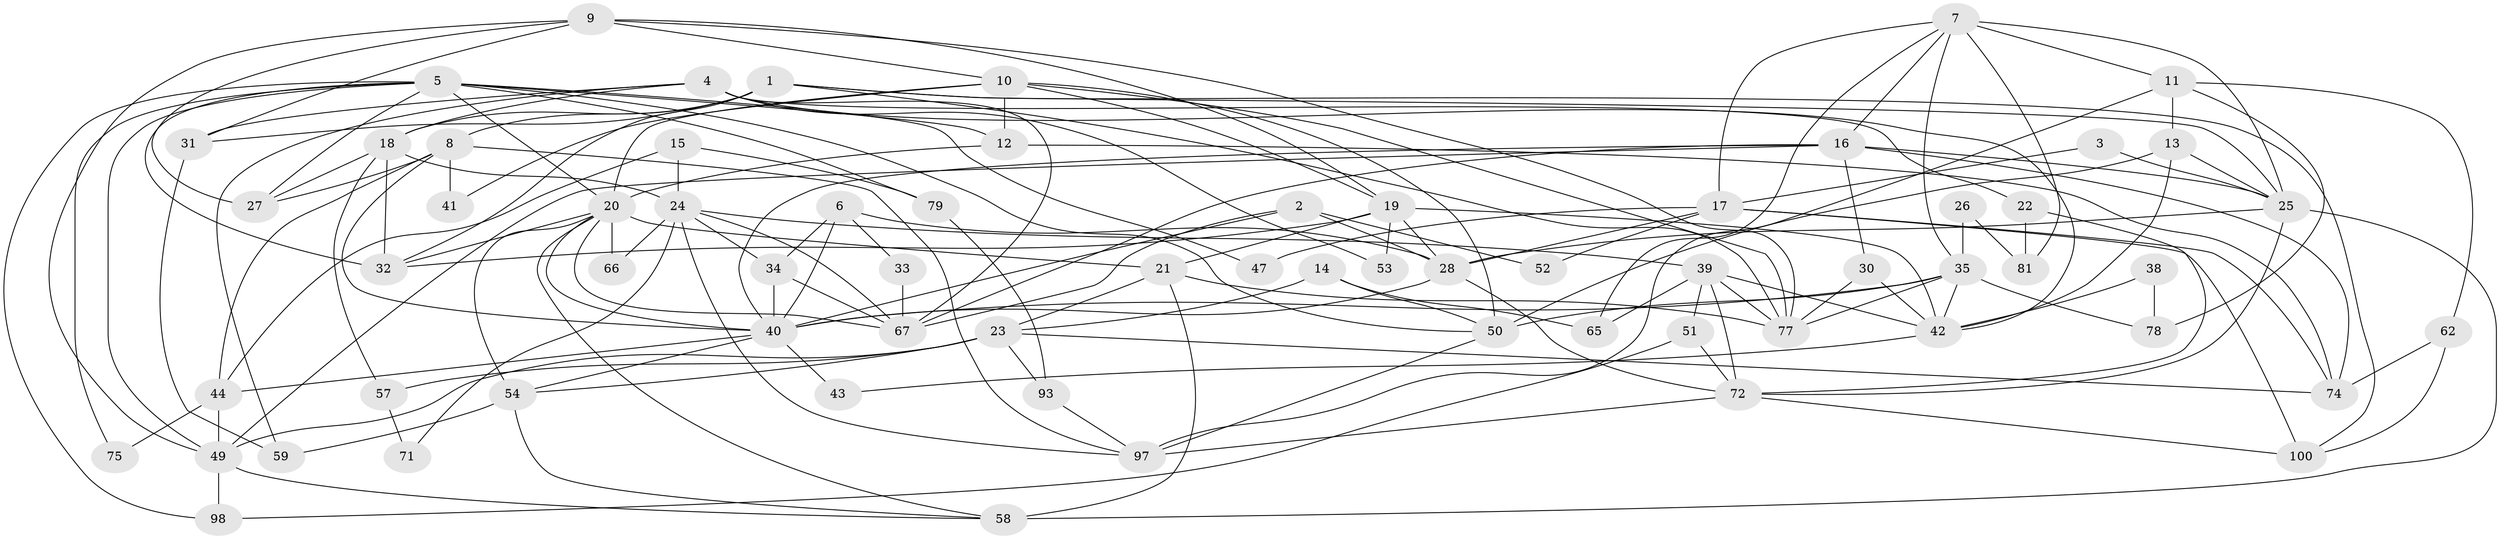 // original degree distribution, {7: 0.02, 4: 0.25, 2: 0.14, 5: 0.16, 6: 0.13, 3: 0.28, 8: 0.02}
// Generated by graph-tools (version 1.1) at 2025/38/02/21/25 10:38:59]
// undirected, 67 vertices, 161 edges
graph export_dot {
graph [start="1"]
  node [color=gray90,style=filled];
  1 [super="+90"];
  2;
  3;
  4 [super="+99"];
  5 [super="+63"];
  6 [super="+76"];
  7 [super="+68"];
  8 [super="+91"];
  9 [super="+73"];
  10 [super="+94"];
  11 [super="+45"];
  12 [super="+55"];
  13;
  14;
  15;
  16 [super="+36"];
  17 [super="+92"];
  18 [super="+96"];
  19 [super="+85"];
  20 [super="+88"];
  21;
  22;
  23 [super="+46"];
  24 [super="+29"];
  25 [super="+64"];
  26;
  27 [super="+37"];
  28 [super="+60"];
  30;
  31;
  32;
  33;
  34 [super="+82"];
  35 [super="+84"];
  38;
  39 [super="+70"];
  40 [super="+80"];
  41;
  42 [super="+48"];
  43;
  44;
  47;
  49 [super="+61"];
  50 [super="+86"];
  51;
  52;
  53;
  54 [super="+56"];
  57;
  58 [super="+89"];
  59;
  62;
  65;
  66;
  67 [super="+69"];
  71;
  72 [super="+83"];
  74 [super="+87"];
  75;
  77 [super="+95"];
  78;
  79;
  81;
  93;
  97;
  98;
  100;
  1 -- 32;
  1 -- 25;
  1 -- 31;
  1 -- 77;
  1 -- 100;
  1 -- 18;
  1 -- 8;
  2 -- 40;
  2 -- 28;
  2 -- 52;
  2 -- 67;
  3 -- 25;
  3 -- 17;
  4 -- 18;
  4 -- 53;
  4 -- 67;
  4 -- 59;
  4 -- 22;
  4 -- 31;
  4 -- 42;
  5 -- 20;
  5 -- 49;
  5 -- 79;
  5 -- 32;
  5 -- 98;
  5 -- 75;
  5 -- 47;
  5 -- 12;
  5 -- 50;
  5 -- 27;
  6 -- 40;
  6 -- 33;
  6 -- 28;
  6 -- 34;
  7 -- 25;
  7 -- 17;
  7 -- 81;
  7 -- 16;
  7 -- 65;
  7 -- 35;
  7 -- 11;
  8 -- 97;
  8 -- 40;
  8 -- 41;
  8 -- 27;
  8 -- 44;
  9 -- 49;
  9 -- 10;
  9 -- 77;
  9 -- 19;
  9 -- 27;
  9 -- 31;
  10 -- 12;
  10 -- 20;
  10 -- 41;
  10 -- 19;
  10 -- 50;
  10 -- 77;
  11 -- 13;
  11 -- 62;
  11 -- 78;
  11 -- 97;
  12 -- 74;
  12 -- 20;
  13 -- 50;
  13 -- 25;
  13 -- 42;
  14 -- 65;
  14 -- 23;
  14 -- 50;
  15 -- 79;
  15 -- 44;
  15 -- 24;
  16 -- 40;
  16 -- 30;
  16 -- 49;
  16 -- 67;
  16 -- 74;
  16 -- 25;
  17 -- 28;
  17 -- 52;
  17 -- 100;
  17 -- 47;
  17 -- 74;
  18 -- 57;
  18 -- 32;
  18 -- 24;
  18 -- 27;
  19 -- 32;
  19 -- 53;
  19 -- 21;
  19 -- 28;
  19 -- 42;
  20 -- 32;
  20 -- 58;
  20 -- 66;
  20 -- 21;
  20 -- 54;
  20 -- 40;
  20 -- 67;
  21 -- 77;
  21 -- 23;
  21 -- 58;
  22 -- 72;
  22 -- 81;
  23 -- 54;
  23 -- 57;
  23 -- 74;
  23 -- 93;
  23 -- 49;
  24 -- 39;
  24 -- 34;
  24 -- 97;
  24 -- 66;
  24 -- 67;
  24 -- 71;
  25 -- 58 [weight=2];
  25 -- 72;
  25 -- 28;
  26 -- 81;
  26 -- 35 [weight=2];
  28 -- 40;
  28 -- 72;
  30 -- 77;
  30 -- 42;
  31 -- 59;
  33 -- 67;
  34 -- 67;
  34 -- 40;
  35 -- 40;
  35 -- 42;
  35 -- 78;
  35 -- 50;
  35 -- 77;
  38 -- 78;
  38 -- 42;
  39 -- 51;
  39 -- 72;
  39 -- 65;
  39 -- 77 [weight=2];
  39 -- 42;
  40 -- 44;
  40 -- 43;
  40 -- 54;
  42 -- 43;
  44 -- 75;
  44 -- 49;
  49 -- 98;
  49 -- 58;
  50 -- 97;
  51 -- 98;
  51 -- 72;
  54 -- 58;
  54 -- 59;
  57 -- 71;
  62 -- 74;
  62 -- 100;
  72 -- 100;
  72 -- 97;
  79 -- 93;
  93 -- 97;
}
